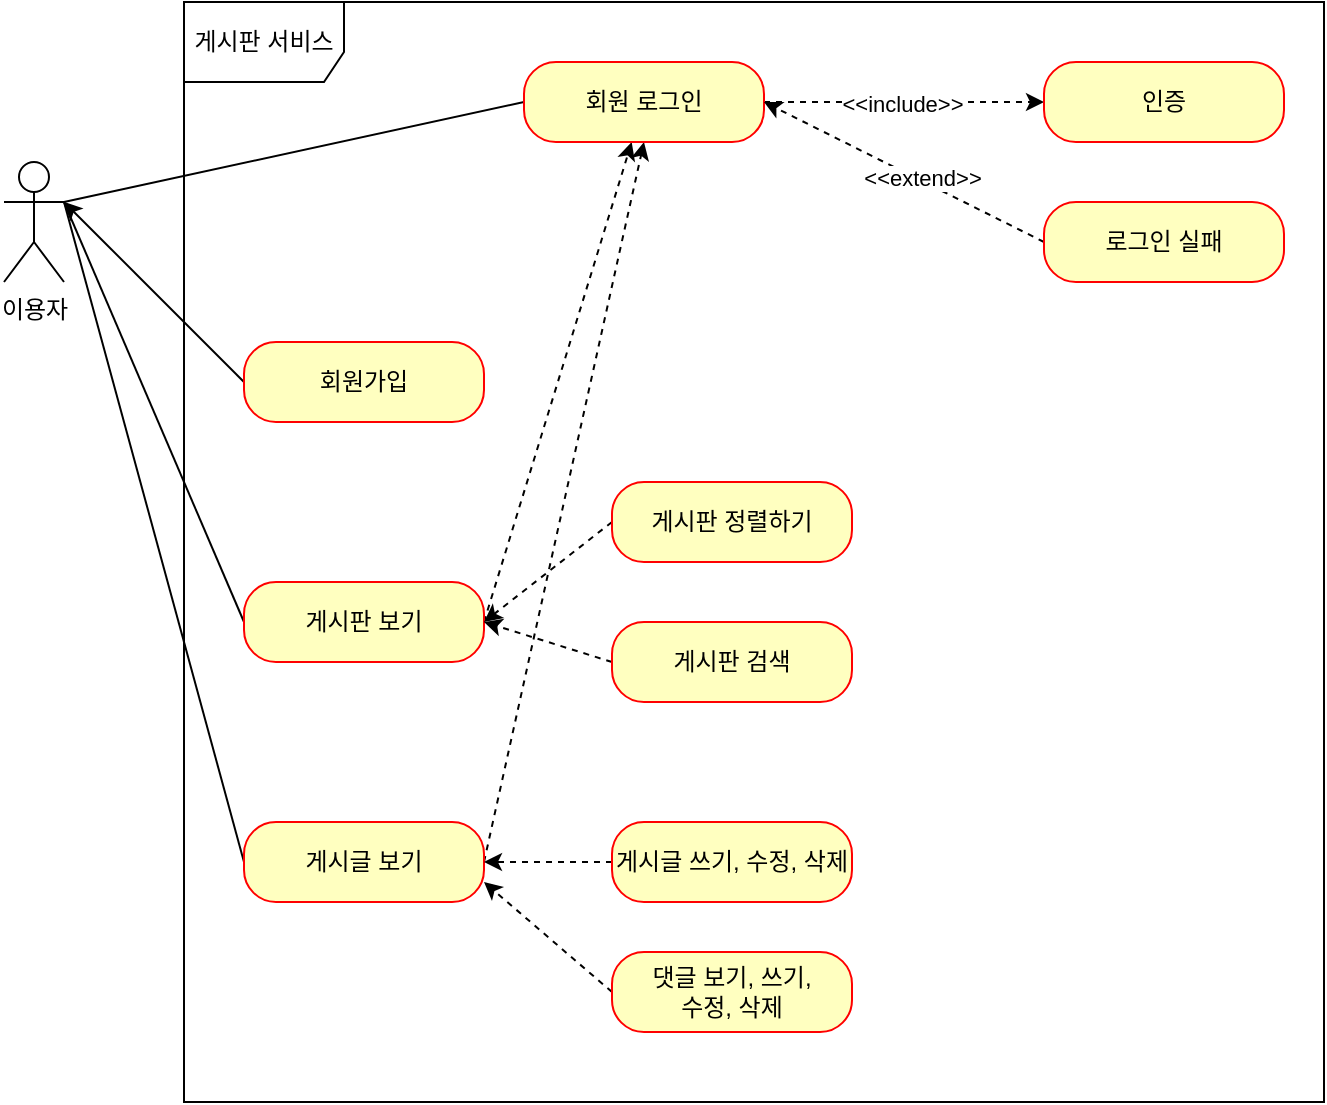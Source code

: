 <mxfile version="21.5.2" type="github">
  <diagram name="페이지-1" id="Krf-m2-N1lAMIuiFyWgK">
    <mxGraphModel dx="1122" dy="733" grid="1" gridSize="10" guides="1" tooltips="1" connect="1" arrows="1" fold="1" page="1" pageScale="1" pageWidth="827" pageHeight="1169" math="0" shadow="0">
      <root>
        <mxCell id="0" />
        <mxCell id="1" parent="0" />
        <mxCell id="44dvcbZ3VmmNAmRQpM7W-1" value="이용자" style="shape=umlActor;verticalLabelPosition=bottom;verticalAlign=top;html=1;" vertex="1" parent="1">
          <mxGeometry x="50" y="190" width="30" height="60" as="geometry" />
        </mxCell>
        <mxCell id="44dvcbZ3VmmNAmRQpM7W-2" value="게시판 서비스" style="shape=umlFrame;whiteSpace=wrap;html=1;pointerEvents=0;width=80;height=40;" vertex="1" parent="1">
          <mxGeometry x="140" y="110" width="570" height="550" as="geometry" />
        </mxCell>
        <mxCell id="44dvcbZ3VmmNAmRQpM7W-15" style="rounded=0;orthogonalLoop=1;jettySize=auto;html=1;exitX=0;exitY=0.5;exitDx=0;exitDy=0;entryX=1;entryY=0.333;entryDx=0;entryDy=0;entryPerimeter=0;" edge="1" parent="1" source="44dvcbZ3VmmNAmRQpM7W-3" target="44dvcbZ3VmmNAmRQpM7W-1">
          <mxGeometry relative="1" as="geometry" />
        </mxCell>
        <mxCell id="44dvcbZ3VmmNAmRQpM7W-3" value="회원가입" style="rounded=1;whiteSpace=wrap;html=1;arcSize=40;fontColor=#000000;fillColor=#ffffc0;strokeColor=#ff0000;" vertex="1" parent="1">
          <mxGeometry x="170" y="280" width="120" height="40" as="geometry" />
        </mxCell>
        <mxCell id="44dvcbZ3VmmNAmRQpM7W-16" style="rounded=0;orthogonalLoop=1;jettySize=auto;html=1;exitX=0;exitY=0.5;exitDx=0;exitDy=0;endArrow=none;endFill=0;" edge="1" parent="1" source="44dvcbZ3VmmNAmRQpM7W-5">
          <mxGeometry relative="1" as="geometry">
            <mxPoint x="80" y="210" as="targetPoint" />
          </mxGeometry>
        </mxCell>
        <mxCell id="44dvcbZ3VmmNAmRQpM7W-22" style="rounded=0;orthogonalLoop=1;jettySize=auto;html=1;exitX=1;exitY=0.5;exitDx=0;exitDy=0;dashed=1;" edge="1" parent="1" source="44dvcbZ3VmmNAmRQpM7W-5" target="44dvcbZ3VmmNAmRQpM7W-7">
          <mxGeometry relative="1" as="geometry" />
        </mxCell>
        <mxCell id="44dvcbZ3VmmNAmRQpM7W-5" value="게시판 보기" style="rounded=1;whiteSpace=wrap;html=1;arcSize=40;fontColor=#000000;fillColor=#ffffc0;strokeColor=#ff0000;" vertex="1" parent="1">
          <mxGeometry x="170" y="400" width="120" height="40" as="geometry" />
        </mxCell>
        <mxCell id="44dvcbZ3VmmNAmRQpM7W-21" style="rounded=0;orthogonalLoop=1;jettySize=auto;html=1;exitX=0;exitY=0.5;exitDx=0;exitDy=0;endArrow=none;endFill=0;" edge="1" parent="1" source="44dvcbZ3VmmNAmRQpM7W-6">
          <mxGeometry relative="1" as="geometry">
            <mxPoint x="80" y="210" as="targetPoint" />
          </mxGeometry>
        </mxCell>
        <mxCell id="44dvcbZ3VmmNAmRQpM7W-23" style="rounded=0;orthogonalLoop=1;jettySize=auto;html=1;exitX=1;exitY=0.5;exitDx=0;exitDy=0;entryX=0.5;entryY=1;entryDx=0;entryDy=0;dashed=1;" edge="1" parent="1" source="44dvcbZ3VmmNAmRQpM7W-6" target="44dvcbZ3VmmNAmRQpM7W-7">
          <mxGeometry relative="1" as="geometry" />
        </mxCell>
        <mxCell id="44dvcbZ3VmmNAmRQpM7W-6" value="게시글 보기" style="rounded=1;whiteSpace=wrap;html=1;arcSize=40;fontColor=#000000;fillColor=#ffffc0;strokeColor=#ff0000;" vertex="1" parent="1">
          <mxGeometry x="170" y="520" width="120" height="40" as="geometry" />
        </mxCell>
        <mxCell id="44dvcbZ3VmmNAmRQpM7W-14" style="rounded=0;orthogonalLoop=1;jettySize=auto;html=1;exitX=0;exitY=0.5;exitDx=0;exitDy=0;entryX=1;entryY=0.333;entryDx=0;entryDy=0;entryPerimeter=0;endArrow=none;endFill=0;" edge="1" parent="1" source="44dvcbZ3VmmNAmRQpM7W-7" target="44dvcbZ3VmmNAmRQpM7W-1">
          <mxGeometry relative="1" as="geometry" />
        </mxCell>
        <mxCell id="44dvcbZ3VmmNAmRQpM7W-17" style="edgeStyle=orthogonalEdgeStyle;rounded=0;orthogonalLoop=1;jettySize=auto;html=1;exitX=1;exitY=0.5;exitDx=0;exitDy=0;dashed=1;" edge="1" parent="1" source="44dvcbZ3VmmNAmRQpM7W-7" target="44dvcbZ3VmmNAmRQpM7W-8">
          <mxGeometry relative="1" as="geometry" />
        </mxCell>
        <mxCell id="44dvcbZ3VmmNAmRQpM7W-19" value="&amp;lt;&amp;lt;include&amp;gt;&amp;gt;" style="edgeLabel;html=1;align=center;verticalAlign=middle;resizable=0;points=[];" vertex="1" connectable="0" parent="44dvcbZ3VmmNAmRQpM7W-17">
          <mxGeometry x="-0.025" y="-1" relative="1" as="geometry">
            <mxPoint as="offset" />
          </mxGeometry>
        </mxCell>
        <mxCell id="44dvcbZ3VmmNAmRQpM7W-7" value="회원 로그인" style="rounded=1;whiteSpace=wrap;html=1;arcSize=40;fontColor=#000000;fillColor=#ffffc0;strokeColor=#ff0000;" vertex="1" parent="1">
          <mxGeometry x="310" y="140" width="120" height="40" as="geometry" />
        </mxCell>
        <mxCell id="44dvcbZ3VmmNAmRQpM7W-8" value="인증" style="rounded=1;whiteSpace=wrap;html=1;arcSize=40;fontColor=#000000;fillColor=#ffffc0;strokeColor=#ff0000;" vertex="1" parent="1">
          <mxGeometry x="570" y="140" width="120" height="40" as="geometry" />
        </mxCell>
        <mxCell id="44dvcbZ3VmmNAmRQpM7W-18" style="rounded=0;orthogonalLoop=1;jettySize=auto;html=1;exitX=0;exitY=0.5;exitDx=0;exitDy=0;endArrow=classic;endFill=1;entryX=1;entryY=0.5;entryDx=0;entryDy=0;dashed=1;" edge="1" parent="1" source="44dvcbZ3VmmNAmRQpM7W-9" target="44dvcbZ3VmmNAmRQpM7W-7">
          <mxGeometry relative="1" as="geometry">
            <mxPoint x="450" y="160" as="targetPoint" />
          </mxGeometry>
        </mxCell>
        <mxCell id="44dvcbZ3VmmNAmRQpM7W-20" value="&amp;lt;&amp;lt;extend&amp;gt;&amp;gt;" style="edgeLabel;html=1;align=center;verticalAlign=middle;resizable=0;points=[];" vertex="1" connectable="0" parent="44dvcbZ3VmmNAmRQpM7W-18">
          <mxGeometry x="-0.115" y="-1" relative="1" as="geometry">
            <mxPoint as="offset" />
          </mxGeometry>
        </mxCell>
        <mxCell id="44dvcbZ3VmmNAmRQpM7W-9" value="로그인 실패" style="rounded=1;whiteSpace=wrap;html=1;arcSize=40;fontColor=#000000;fillColor=#ffffc0;strokeColor=#ff0000;" vertex="1" parent="1">
          <mxGeometry x="570" y="210" width="120" height="40" as="geometry" />
        </mxCell>
        <mxCell id="44dvcbZ3VmmNAmRQpM7W-24" style="rounded=0;orthogonalLoop=1;jettySize=auto;html=1;exitX=0;exitY=0.5;exitDx=0;exitDy=0;entryX=1;entryY=0.5;entryDx=0;entryDy=0;dashed=1;" edge="1" parent="1" source="44dvcbZ3VmmNAmRQpM7W-10" target="44dvcbZ3VmmNAmRQpM7W-5">
          <mxGeometry relative="1" as="geometry" />
        </mxCell>
        <mxCell id="44dvcbZ3VmmNAmRQpM7W-10" value="게시판 정렬하기" style="rounded=1;whiteSpace=wrap;html=1;arcSize=40;fontColor=#000000;fillColor=#ffffc0;strokeColor=#ff0000;" vertex="1" parent="1">
          <mxGeometry x="354" y="350" width="120" height="40" as="geometry" />
        </mxCell>
        <mxCell id="44dvcbZ3VmmNAmRQpM7W-25" style="rounded=0;orthogonalLoop=1;jettySize=auto;html=1;exitX=0;exitY=0.5;exitDx=0;exitDy=0;dashed=1;" edge="1" parent="1" source="44dvcbZ3VmmNAmRQpM7W-11">
          <mxGeometry relative="1" as="geometry">
            <mxPoint x="290" y="420" as="targetPoint" />
          </mxGeometry>
        </mxCell>
        <mxCell id="44dvcbZ3VmmNAmRQpM7W-11" value="게시판 검색" style="rounded=1;whiteSpace=wrap;html=1;arcSize=40;fontColor=#000000;fillColor=#ffffc0;strokeColor=#ff0000;" vertex="1" parent="1">
          <mxGeometry x="354" y="420" width="120" height="40" as="geometry" />
        </mxCell>
        <mxCell id="44dvcbZ3VmmNAmRQpM7W-26" style="edgeStyle=orthogonalEdgeStyle;rounded=0;orthogonalLoop=1;jettySize=auto;html=1;exitX=0;exitY=0.5;exitDx=0;exitDy=0;entryX=1;entryY=0.5;entryDx=0;entryDy=0;dashed=1;" edge="1" parent="1" source="44dvcbZ3VmmNAmRQpM7W-12" target="44dvcbZ3VmmNAmRQpM7W-6">
          <mxGeometry relative="1" as="geometry" />
        </mxCell>
        <mxCell id="44dvcbZ3VmmNAmRQpM7W-12" value="게시글 쓰기, 수정, 삭제" style="rounded=1;whiteSpace=wrap;html=1;arcSize=40;fontColor=#000000;fillColor=#ffffc0;strokeColor=#ff0000;" vertex="1" parent="1">
          <mxGeometry x="354" y="520" width="120" height="40" as="geometry" />
        </mxCell>
        <mxCell id="44dvcbZ3VmmNAmRQpM7W-28" style="rounded=0;orthogonalLoop=1;jettySize=auto;html=1;exitX=0;exitY=0.5;exitDx=0;exitDy=0;entryX=1;entryY=0.75;entryDx=0;entryDy=0;dashed=1;" edge="1" parent="1" source="44dvcbZ3VmmNAmRQpM7W-13" target="44dvcbZ3VmmNAmRQpM7W-6">
          <mxGeometry relative="1" as="geometry" />
        </mxCell>
        <mxCell id="44dvcbZ3VmmNAmRQpM7W-13" value="댓글 보기, 쓰기, &lt;br&gt;수정, 삭제" style="rounded=1;whiteSpace=wrap;html=1;arcSize=40;fontColor=#000000;fillColor=#ffffc0;strokeColor=#ff0000;" vertex="1" parent="1">
          <mxGeometry x="354" y="585" width="120" height="40" as="geometry" />
        </mxCell>
      </root>
    </mxGraphModel>
  </diagram>
</mxfile>
